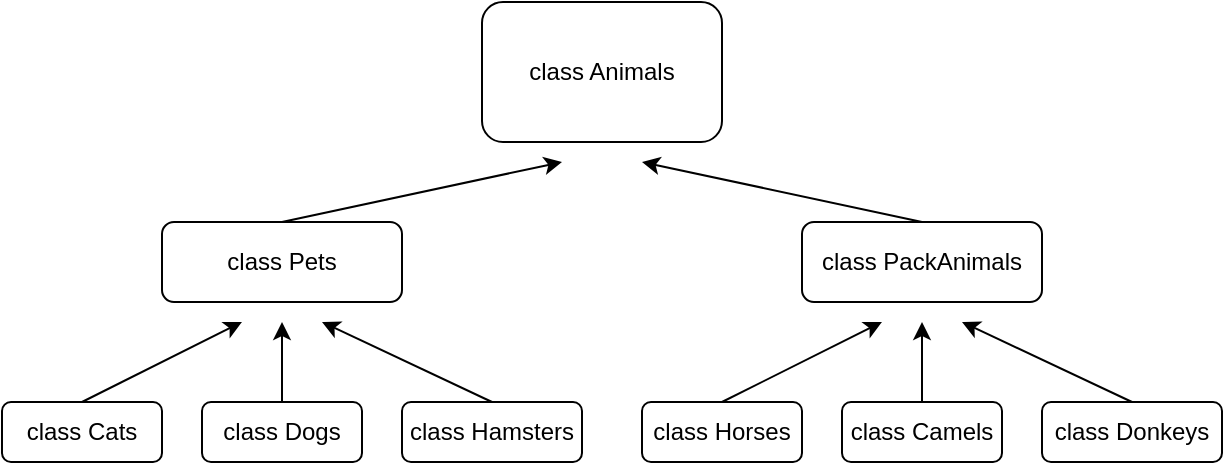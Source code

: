 <mxfile version="24.6.2" type="device">
  <diagram name="Страница — 1" id="rGdTXt5x4_j0VyKscBpa">
    <mxGraphModel dx="795" dy="539" grid="1" gridSize="10" guides="1" tooltips="1" connect="1" arrows="1" fold="1" page="1" pageScale="1" pageWidth="827" pageHeight="1169" math="0" shadow="0">
      <root>
        <mxCell id="0" />
        <mxCell id="1" parent="0" />
        <mxCell id="6Y0ZALxsctHm60POBdN--3" value="class Animals" style="rounded=1;whiteSpace=wrap;html=1;" vertex="1" parent="1">
          <mxGeometry x="360" y="290" width="120" height="70" as="geometry" />
        </mxCell>
        <mxCell id="6Y0ZALxsctHm60POBdN--5" value="class Pets" style="rounded=1;whiteSpace=wrap;html=1;" vertex="1" parent="1">
          <mxGeometry x="200" y="400" width="120" height="40" as="geometry" />
        </mxCell>
        <mxCell id="6Y0ZALxsctHm60POBdN--6" value="class PackAnimals" style="rounded=1;whiteSpace=wrap;html=1;" vertex="1" parent="1">
          <mxGeometry x="520" y="400" width="120" height="40" as="geometry" />
        </mxCell>
        <mxCell id="6Y0ZALxsctHm60POBdN--9" value="class Dogs" style="rounded=1;whiteSpace=wrap;html=1;" vertex="1" parent="1">
          <mxGeometry x="220" y="490" width="80" height="30" as="geometry" />
        </mxCell>
        <mxCell id="6Y0ZALxsctHm60POBdN--16" value="class Hamsters" style="rounded=1;whiteSpace=wrap;html=1;" vertex="1" parent="1">
          <mxGeometry x="320" y="490" width="90" height="30" as="geometry" />
        </mxCell>
        <mxCell id="6Y0ZALxsctHm60POBdN--17" value="class Cats" style="rounded=1;whiteSpace=wrap;html=1;" vertex="1" parent="1">
          <mxGeometry x="120" y="490" width="80" height="30" as="geometry" />
        </mxCell>
        <mxCell id="6Y0ZALxsctHm60POBdN--18" value="class Donkeys" style="rounded=1;whiteSpace=wrap;html=1;" vertex="1" parent="1">
          <mxGeometry x="640" y="490" width="90" height="30" as="geometry" />
        </mxCell>
        <mxCell id="6Y0ZALxsctHm60POBdN--19" value="class Horses" style="rounded=1;whiteSpace=wrap;html=1;" vertex="1" parent="1">
          <mxGeometry x="440" y="490" width="80" height="30" as="geometry" />
        </mxCell>
        <mxCell id="6Y0ZALxsctHm60POBdN--20" value="class Camels" style="rounded=1;whiteSpace=wrap;html=1;" vertex="1" parent="1">
          <mxGeometry x="540" y="490" width="80" height="30" as="geometry" />
        </mxCell>
        <mxCell id="6Y0ZALxsctHm60POBdN--22" value="" style="endArrow=classic;html=1;rounded=0;exitX=0.5;exitY=0;exitDx=0;exitDy=0;" edge="1" parent="1" source="6Y0ZALxsctHm60POBdN--5">
          <mxGeometry width="50" height="50" relative="1" as="geometry">
            <mxPoint x="400" y="580" as="sourcePoint" />
            <mxPoint x="400" y="370" as="targetPoint" />
          </mxGeometry>
        </mxCell>
        <mxCell id="6Y0ZALxsctHm60POBdN--23" value="" style="endArrow=classic;html=1;rounded=0;exitX=0.5;exitY=0;exitDx=0;exitDy=0;" edge="1" parent="1" source="6Y0ZALxsctHm60POBdN--6">
          <mxGeometry width="50" height="50" relative="1" as="geometry">
            <mxPoint x="400" y="580" as="sourcePoint" />
            <mxPoint x="440" y="370" as="targetPoint" />
          </mxGeometry>
        </mxCell>
        <mxCell id="6Y0ZALxsctHm60POBdN--24" value="" style="endArrow=classic;html=1;rounded=0;exitX=0.5;exitY=0;exitDx=0;exitDy=0;" edge="1" parent="1" source="6Y0ZALxsctHm60POBdN--17">
          <mxGeometry width="50" height="50" relative="1" as="geometry">
            <mxPoint x="400" y="580" as="sourcePoint" />
            <mxPoint x="240" y="450" as="targetPoint" />
          </mxGeometry>
        </mxCell>
        <mxCell id="6Y0ZALxsctHm60POBdN--25" value="" style="endArrow=classic;html=1;rounded=0;exitX=0.5;exitY=0;exitDx=0;exitDy=0;" edge="1" parent="1" source="6Y0ZALxsctHm60POBdN--9">
          <mxGeometry width="50" height="50" relative="1" as="geometry">
            <mxPoint x="400" y="580" as="sourcePoint" />
            <mxPoint x="260" y="450" as="targetPoint" />
          </mxGeometry>
        </mxCell>
        <mxCell id="6Y0ZALxsctHm60POBdN--26" value="" style="endArrow=classic;html=1;rounded=0;exitX=0.5;exitY=0;exitDx=0;exitDy=0;" edge="1" parent="1" source="6Y0ZALxsctHm60POBdN--16">
          <mxGeometry width="50" height="50" relative="1" as="geometry">
            <mxPoint x="400" y="580" as="sourcePoint" />
            <mxPoint x="280" y="450" as="targetPoint" />
          </mxGeometry>
        </mxCell>
        <mxCell id="6Y0ZALxsctHm60POBdN--27" value="" style="endArrow=classic;html=1;rounded=0;exitX=0.5;exitY=0;exitDx=0;exitDy=0;" edge="1" parent="1" source="6Y0ZALxsctHm60POBdN--19">
          <mxGeometry width="50" height="50" relative="1" as="geometry">
            <mxPoint x="400" y="580" as="sourcePoint" />
            <mxPoint x="560" y="450" as="targetPoint" />
          </mxGeometry>
        </mxCell>
        <mxCell id="6Y0ZALxsctHm60POBdN--28" value="" style="endArrow=classic;html=1;rounded=0;exitX=0.5;exitY=0;exitDx=0;exitDy=0;" edge="1" parent="1" source="6Y0ZALxsctHm60POBdN--20">
          <mxGeometry width="50" height="50" relative="1" as="geometry">
            <mxPoint x="400" y="580" as="sourcePoint" />
            <mxPoint x="580" y="450" as="targetPoint" />
          </mxGeometry>
        </mxCell>
        <mxCell id="6Y0ZALxsctHm60POBdN--29" value="" style="endArrow=classic;html=1;rounded=0;exitX=0.5;exitY=0;exitDx=0;exitDy=0;" edge="1" parent="1" source="6Y0ZALxsctHm60POBdN--18">
          <mxGeometry width="50" height="50" relative="1" as="geometry">
            <mxPoint x="400" y="580" as="sourcePoint" />
            <mxPoint x="600" y="450" as="targetPoint" />
          </mxGeometry>
        </mxCell>
      </root>
    </mxGraphModel>
  </diagram>
</mxfile>
